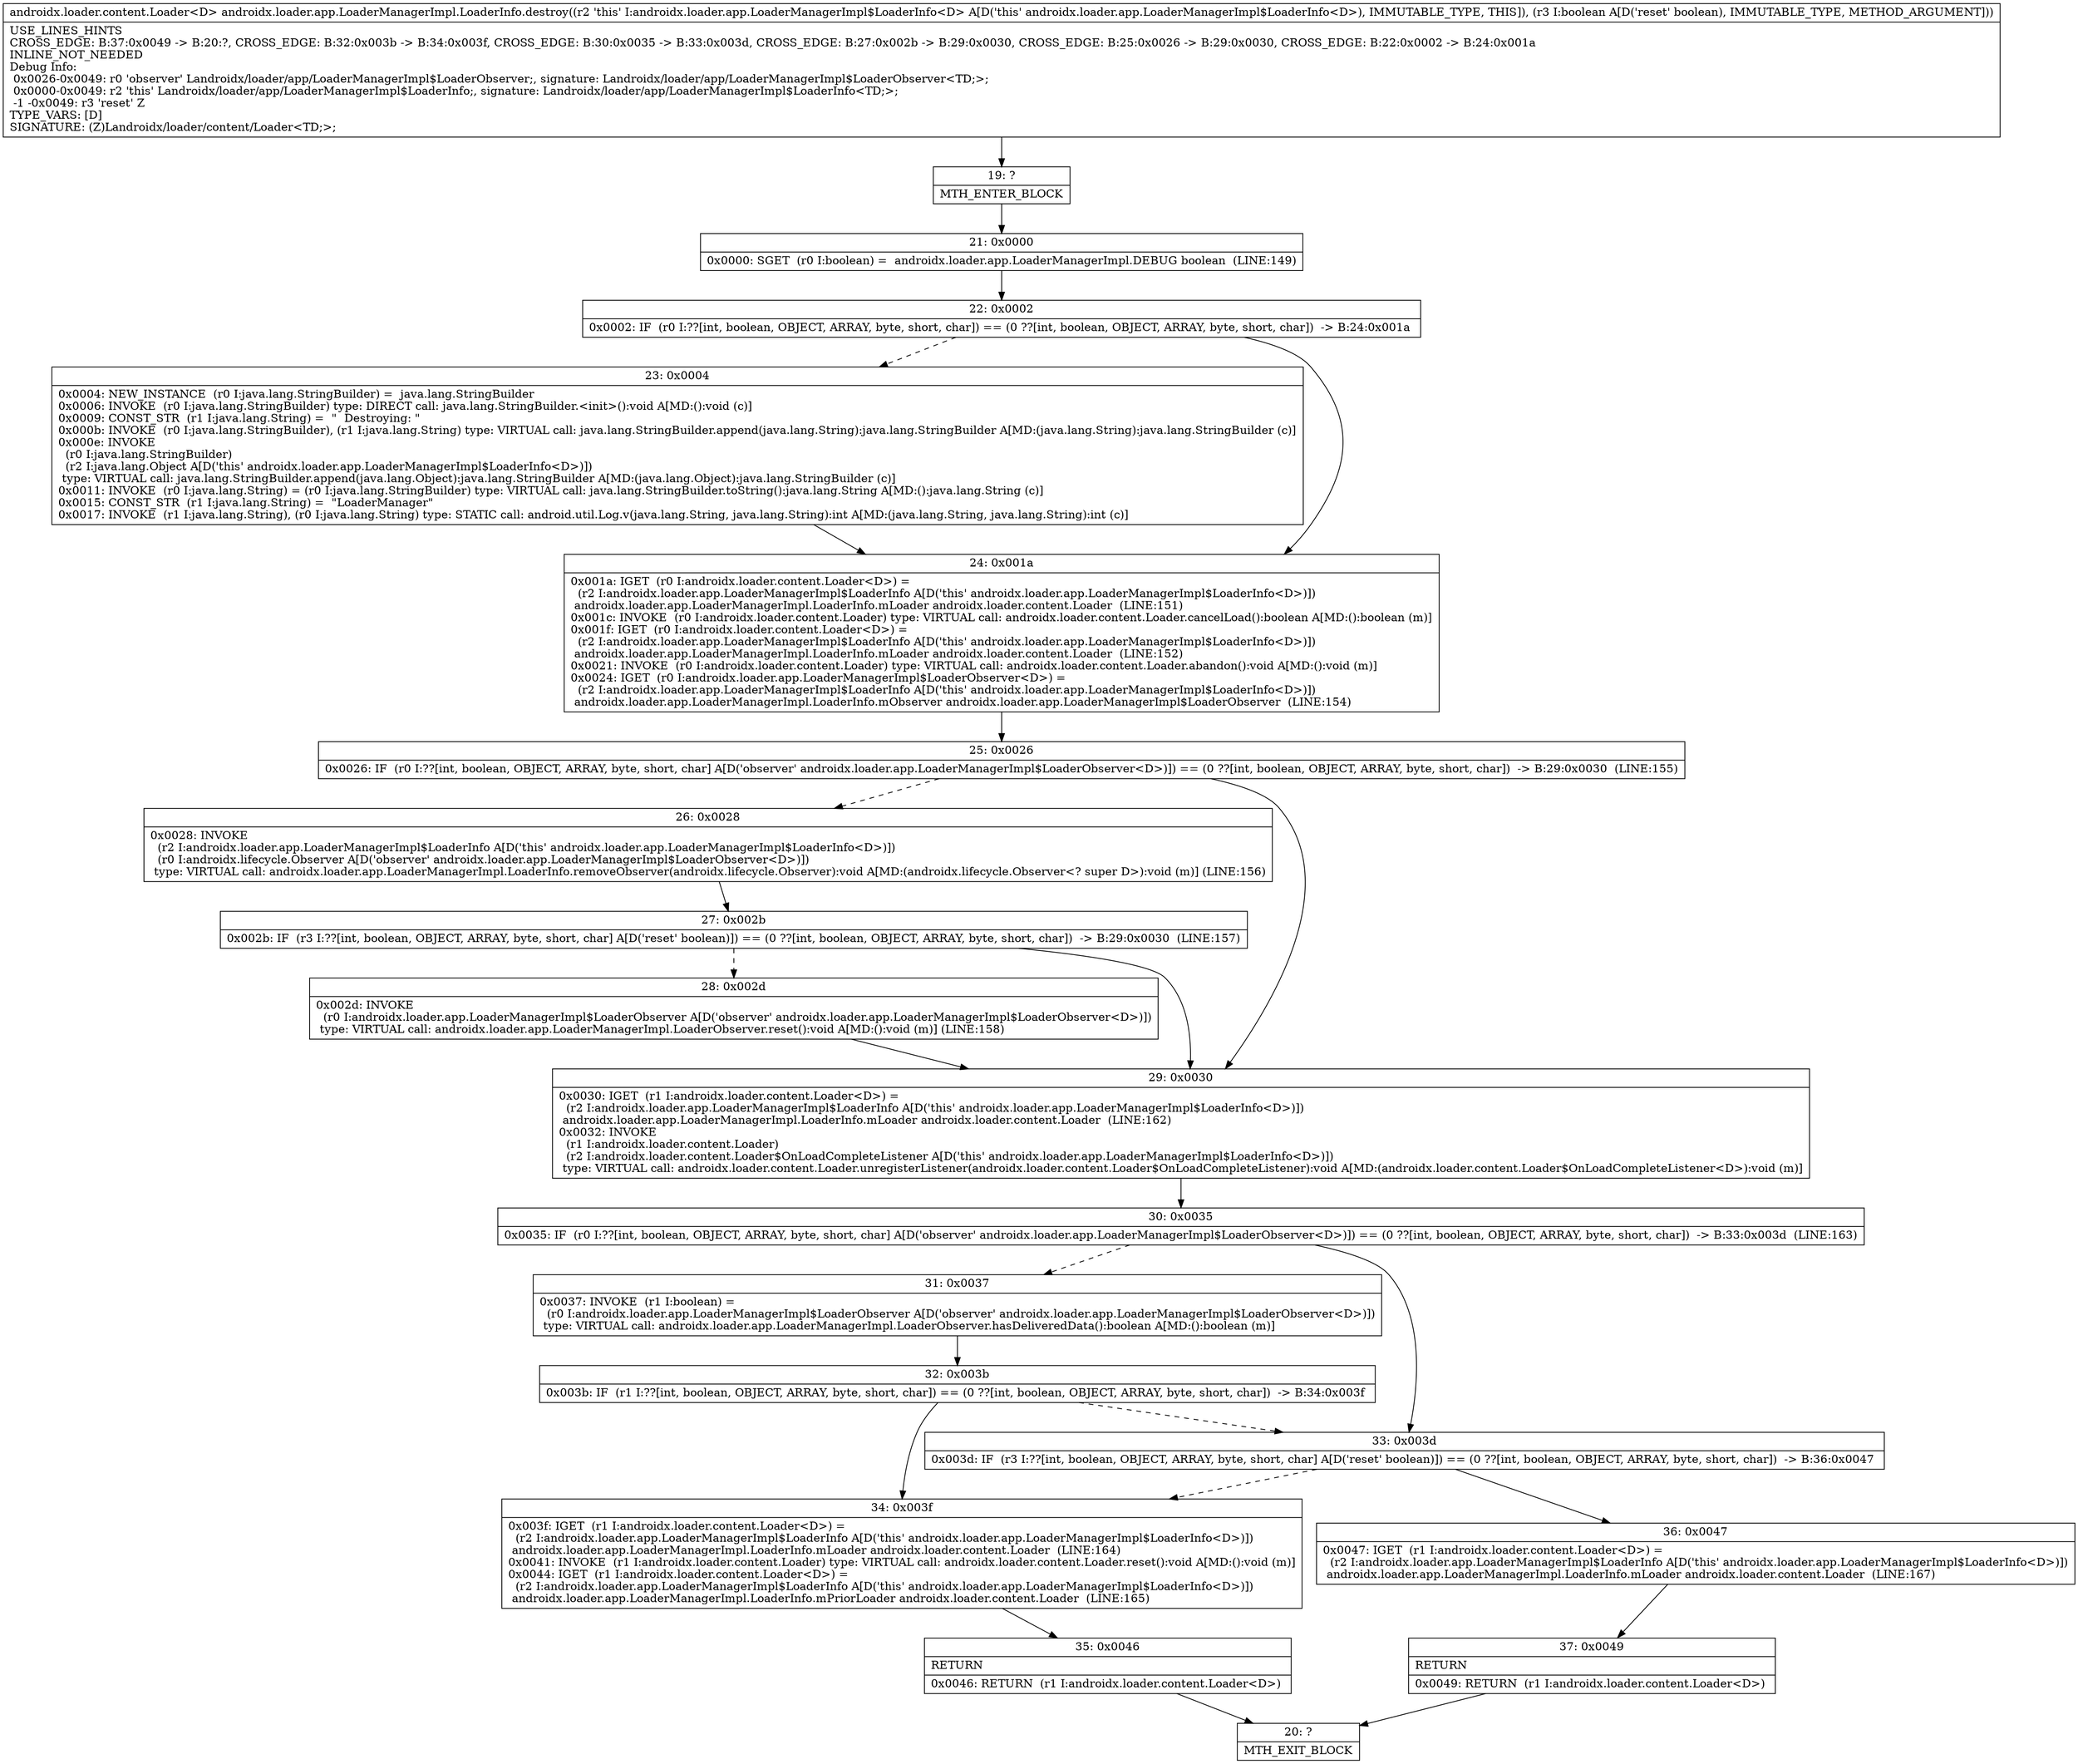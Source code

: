 digraph "CFG forandroidx.loader.app.LoaderManagerImpl.LoaderInfo.destroy(Z)Landroidx\/loader\/content\/Loader;" {
Node_19 [shape=record,label="{19\:\ ?|MTH_ENTER_BLOCK\l}"];
Node_21 [shape=record,label="{21\:\ 0x0000|0x0000: SGET  (r0 I:boolean) =  androidx.loader.app.LoaderManagerImpl.DEBUG boolean  (LINE:149)\l}"];
Node_22 [shape=record,label="{22\:\ 0x0002|0x0002: IF  (r0 I:??[int, boolean, OBJECT, ARRAY, byte, short, char]) == (0 ??[int, boolean, OBJECT, ARRAY, byte, short, char])  \-\> B:24:0x001a \l}"];
Node_23 [shape=record,label="{23\:\ 0x0004|0x0004: NEW_INSTANCE  (r0 I:java.lang.StringBuilder) =  java.lang.StringBuilder \l0x0006: INVOKE  (r0 I:java.lang.StringBuilder) type: DIRECT call: java.lang.StringBuilder.\<init\>():void A[MD:():void (c)]\l0x0009: CONST_STR  (r1 I:java.lang.String) =  \"  Destroying: \" \l0x000b: INVOKE  (r0 I:java.lang.StringBuilder), (r1 I:java.lang.String) type: VIRTUAL call: java.lang.StringBuilder.append(java.lang.String):java.lang.StringBuilder A[MD:(java.lang.String):java.lang.StringBuilder (c)]\l0x000e: INVOKE  \l  (r0 I:java.lang.StringBuilder)\l  (r2 I:java.lang.Object A[D('this' androidx.loader.app.LoaderManagerImpl$LoaderInfo\<D\>)])\l type: VIRTUAL call: java.lang.StringBuilder.append(java.lang.Object):java.lang.StringBuilder A[MD:(java.lang.Object):java.lang.StringBuilder (c)]\l0x0011: INVOKE  (r0 I:java.lang.String) = (r0 I:java.lang.StringBuilder) type: VIRTUAL call: java.lang.StringBuilder.toString():java.lang.String A[MD:():java.lang.String (c)]\l0x0015: CONST_STR  (r1 I:java.lang.String) =  \"LoaderManager\" \l0x0017: INVOKE  (r1 I:java.lang.String), (r0 I:java.lang.String) type: STATIC call: android.util.Log.v(java.lang.String, java.lang.String):int A[MD:(java.lang.String, java.lang.String):int (c)]\l}"];
Node_24 [shape=record,label="{24\:\ 0x001a|0x001a: IGET  (r0 I:androidx.loader.content.Loader\<D\>) = \l  (r2 I:androidx.loader.app.LoaderManagerImpl$LoaderInfo A[D('this' androidx.loader.app.LoaderManagerImpl$LoaderInfo\<D\>)])\l androidx.loader.app.LoaderManagerImpl.LoaderInfo.mLoader androidx.loader.content.Loader  (LINE:151)\l0x001c: INVOKE  (r0 I:androidx.loader.content.Loader) type: VIRTUAL call: androidx.loader.content.Loader.cancelLoad():boolean A[MD:():boolean (m)]\l0x001f: IGET  (r0 I:androidx.loader.content.Loader\<D\>) = \l  (r2 I:androidx.loader.app.LoaderManagerImpl$LoaderInfo A[D('this' androidx.loader.app.LoaderManagerImpl$LoaderInfo\<D\>)])\l androidx.loader.app.LoaderManagerImpl.LoaderInfo.mLoader androidx.loader.content.Loader  (LINE:152)\l0x0021: INVOKE  (r0 I:androidx.loader.content.Loader) type: VIRTUAL call: androidx.loader.content.Loader.abandon():void A[MD:():void (m)]\l0x0024: IGET  (r0 I:androidx.loader.app.LoaderManagerImpl$LoaderObserver\<D\>) = \l  (r2 I:androidx.loader.app.LoaderManagerImpl$LoaderInfo A[D('this' androidx.loader.app.LoaderManagerImpl$LoaderInfo\<D\>)])\l androidx.loader.app.LoaderManagerImpl.LoaderInfo.mObserver androidx.loader.app.LoaderManagerImpl$LoaderObserver  (LINE:154)\l}"];
Node_25 [shape=record,label="{25\:\ 0x0026|0x0026: IF  (r0 I:??[int, boolean, OBJECT, ARRAY, byte, short, char] A[D('observer' androidx.loader.app.LoaderManagerImpl$LoaderObserver\<D\>)]) == (0 ??[int, boolean, OBJECT, ARRAY, byte, short, char])  \-\> B:29:0x0030  (LINE:155)\l}"];
Node_26 [shape=record,label="{26\:\ 0x0028|0x0028: INVOKE  \l  (r2 I:androidx.loader.app.LoaderManagerImpl$LoaderInfo A[D('this' androidx.loader.app.LoaderManagerImpl$LoaderInfo\<D\>)])\l  (r0 I:androidx.lifecycle.Observer A[D('observer' androidx.loader.app.LoaderManagerImpl$LoaderObserver\<D\>)])\l type: VIRTUAL call: androidx.loader.app.LoaderManagerImpl.LoaderInfo.removeObserver(androidx.lifecycle.Observer):void A[MD:(androidx.lifecycle.Observer\<? super D\>):void (m)] (LINE:156)\l}"];
Node_27 [shape=record,label="{27\:\ 0x002b|0x002b: IF  (r3 I:??[int, boolean, OBJECT, ARRAY, byte, short, char] A[D('reset' boolean)]) == (0 ??[int, boolean, OBJECT, ARRAY, byte, short, char])  \-\> B:29:0x0030  (LINE:157)\l}"];
Node_28 [shape=record,label="{28\:\ 0x002d|0x002d: INVOKE  \l  (r0 I:androidx.loader.app.LoaderManagerImpl$LoaderObserver A[D('observer' androidx.loader.app.LoaderManagerImpl$LoaderObserver\<D\>)])\l type: VIRTUAL call: androidx.loader.app.LoaderManagerImpl.LoaderObserver.reset():void A[MD:():void (m)] (LINE:158)\l}"];
Node_29 [shape=record,label="{29\:\ 0x0030|0x0030: IGET  (r1 I:androidx.loader.content.Loader\<D\>) = \l  (r2 I:androidx.loader.app.LoaderManagerImpl$LoaderInfo A[D('this' androidx.loader.app.LoaderManagerImpl$LoaderInfo\<D\>)])\l androidx.loader.app.LoaderManagerImpl.LoaderInfo.mLoader androidx.loader.content.Loader  (LINE:162)\l0x0032: INVOKE  \l  (r1 I:androidx.loader.content.Loader)\l  (r2 I:androidx.loader.content.Loader$OnLoadCompleteListener A[D('this' androidx.loader.app.LoaderManagerImpl$LoaderInfo\<D\>)])\l type: VIRTUAL call: androidx.loader.content.Loader.unregisterListener(androidx.loader.content.Loader$OnLoadCompleteListener):void A[MD:(androidx.loader.content.Loader$OnLoadCompleteListener\<D\>):void (m)]\l}"];
Node_30 [shape=record,label="{30\:\ 0x0035|0x0035: IF  (r0 I:??[int, boolean, OBJECT, ARRAY, byte, short, char] A[D('observer' androidx.loader.app.LoaderManagerImpl$LoaderObserver\<D\>)]) == (0 ??[int, boolean, OBJECT, ARRAY, byte, short, char])  \-\> B:33:0x003d  (LINE:163)\l}"];
Node_31 [shape=record,label="{31\:\ 0x0037|0x0037: INVOKE  (r1 I:boolean) = \l  (r0 I:androidx.loader.app.LoaderManagerImpl$LoaderObserver A[D('observer' androidx.loader.app.LoaderManagerImpl$LoaderObserver\<D\>)])\l type: VIRTUAL call: androidx.loader.app.LoaderManagerImpl.LoaderObserver.hasDeliveredData():boolean A[MD:():boolean (m)]\l}"];
Node_32 [shape=record,label="{32\:\ 0x003b|0x003b: IF  (r1 I:??[int, boolean, OBJECT, ARRAY, byte, short, char]) == (0 ??[int, boolean, OBJECT, ARRAY, byte, short, char])  \-\> B:34:0x003f \l}"];
Node_34 [shape=record,label="{34\:\ 0x003f|0x003f: IGET  (r1 I:androidx.loader.content.Loader\<D\>) = \l  (r2 I:androidx.loader.app.LoaderManagerImpl$LoaderInfo A[D('this' androidx.loader.app.LoaderManagerImpl$LoaderInfo\<D\>)])\l androidx.loader.app.LoaderManagerImpl.LoaderInfo.mLoader androidx.loader.content.Loader  (LINE:164)\l0x0041: INVOKE  (r1 I:androidx.loader.content.Loader) type: VIRTUAL call: androidx.loader.content.Loader.reset():void A[MD:():void (m)]\l0x0044: IGET  (r1 I:androidx.loader.content.Loader\<D\>) = \l  (r2 I:androidx.loader.app.LoaderManagerImpl$LoaderInfo A[D('this' androidx.loader.app.LoaderManagerImpl$LoaderInfo\<D\>)])\l androidx.loader.app.LoaderManagerImpl.LoaderInfo.mPriorLoader androidx.loader.content.Loader  (LINE:165)\l}"];
Node_35 [shape=record,label="{35\:\ 0x0046|RETURN\l|0x0046: RETURN  (r1 I:androidx.loader.content.Loader\<D\>) \l}"];
Node_20 [shape=record,label="{20\:\ ?|MTH_EXIT_BLOCK\l}"];
Node_33 [shape=record,label="{33\:\ 0x003d|0x003d: IF  (r3 I:??[int, boolean, OBJECT, ARRAY, byte, short, char] A[D('reset' boolean)]) == (0 ??[int, boolean, OBJECT, ARRAY, byte, short, char])  \-\> B:36:0x0047 \l}"];
Node_36 [shape=record,label="{36\:\ 0x0047|0x0047: IGET  (r1 I:androidx.loader.content.Loader\<D\>) = \l  (r2 I:androidx.loader.app.LoaderManagerImpl$LoaderInfo A[D('this' androidx.loader.app.LoaderManagerImpl$LoaderInfo\<D\>)])\l androidx.loader.app.LoaderManagerImpl.LoaderInfo.mLoader androidx.loader.content.Loader  (LINE:167)\l}"];
Node_37 [shape=record,label="{37\:\ 0x0049|RETURN\l|0x0049: RETURN  (r1 I:androidx.loader.content.Loader\<D\>) \l}"];
MethodNode[shape=record,label="{androidx.loader.content.Loader\<D\> androidx.loader.app.LoaderManagerImpl.LoaderInfo.destroy((r2 'this' I:androidx.loader.app.LoaderManagerImpl$LoaderInfo\<D\> A[D('this' androidx.loader.app.LoaderManagerImpl$LoaderInfo\<D\>), IMMUTABLE_TYPE, THIS]), (r3 I:boolean A[D('reset' boolean), IMMUTABLE_TYPE, METHOD_ARGUMENT]))  | USE_LINES_HINTS\lCROSS_EDGE: B:37:0x0049 \-\> B:20:?, CROSS_EDGE: B:32:0x003b \-\> B:34:0x003f, CROSS_EDGE: B:30:0x0035 \-\> B:33:0x003d, CROSS_EDGE: B:27:0x002b \-\> B:29:0x0030, CROSS_EDGE: B:25:0x0026 \-\> B:29:0x0030, CROSS_EDGE: B:22:0x0002 \-\> B:24:0x001a\lINLINE_NOT_NEEDED\lDebug Info:\l  0x0026\-0x0049: r0 'observer' Landroidx\/loader\/app\/LoaderManagerImpl$LoaderObserver;, signature: Landroidx\/loader\/app\/LoaderManagerImpl$LoaderObserver\<TD;\>;\l  0x0000\-0x0049: r2 'this' Landroidx\/loader\/app\/LoaderManagerImpl$LoaderInfo;, signature: Landroidx\/loader\/app\/LoaderManagerImpl$LoaderInfo\<TD;\>;\l  \-1 \-0x0049: r3 'reset' Z\lTYPE_VARS: [D]\lSIGNATURE: (Z)Landroidx\/loader\/content\/Loader\<TD;\>;\l}"];
MethodNode -> Node_19;Node_19 -> Node_21;
Node_21 -> Node_22;
Node_22 -> Node_23[style=dashed];
Node_22 -> Node_24;
Node_23 -> Node_24;
Node_24 -> Node_25;
Node_25 -> Node_26[style=dashed];
Node_25 -> Node_29;
Node_26 -> Node_27;
Node_27 -> Node_28[style=dashed];
Node_27 -> Node_29;
Node_28 -> Node_29;
Node_29 -> Node_30;
Node_30 -> Node_31[style=dashed];
Node_30 -> Node_33;
Node_31 -> Node_32;
Node_32 -> Node_33[style=dashed];
Node_32 -> Node_34;
Node_34 -> Node_35;
Node_35 -> Node_20;
Node_33 -> Node_34[style=dashed];
Node_33 -> Node_36;
Node_36 -> Node_37;
Node_37 -> Node_20;
}

